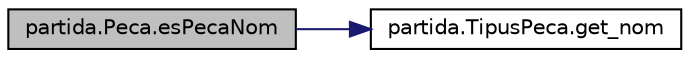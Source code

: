digraph "partida.Peca.esPecaNom"
{
 // LATEX_PDF_SIZE
  edge [fontname="Helvetica",fontsize="10",labelfontname="Helvetica",labelfontsize="10"];
  node [fontname="Helvetica",fontsize="10",shape=record];
  rankdir="LR";
  Node1 [label="partida.Peca.esPecaNom",height=0.2,width=0.4,color="black", fillcolor="grey75", style="filled", fontcolor="black",tooltip="Comparació del nom de dues Peces."];
  Node1 -> Node2 [color="midnightblue",fontsize="10",style="solid",fontname="Helvetica"];
  Node2 [label="partida.TipusPeca.get_nom",height=0.2,width=0.4,color="black", fillcolor="white", style="filled",URL="$classpartida_1_1_tipus_peca.html#a4d5a3d6a5f26c4167a4a7e2b4a9f0015",tooltip="Nom del tipus de Peça."];
}
